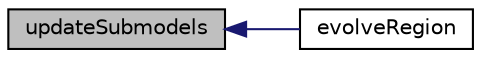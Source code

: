 digraph "updateSubmodels"
{
  bgcolor="transparent";
  edge [fontname="Helvetica",fontsize="10",labelfontname="Helvetica",labelfontsize="10"];
  node [fontname="Helvetica",fontsize="10",shape=record];
  rankdir="LR";
  Node912 [label="updateSubmodels",height=0.2,width=0.4,color="black", fillcolor="grey75", style="filled", fontcolor="black"];
  Node912 -> Node913 [dir="back",color="midnightblue",fontsize="10",style="solid",fontname="Helvetica"];
  Node913 [label="evolveRegion",height=0.2,width=0.4,color="black",URL="$a30265.html#afde8f52457f90e83a4eaf49755c19ec9",tooltip="Evolve the film equations. "];
}
